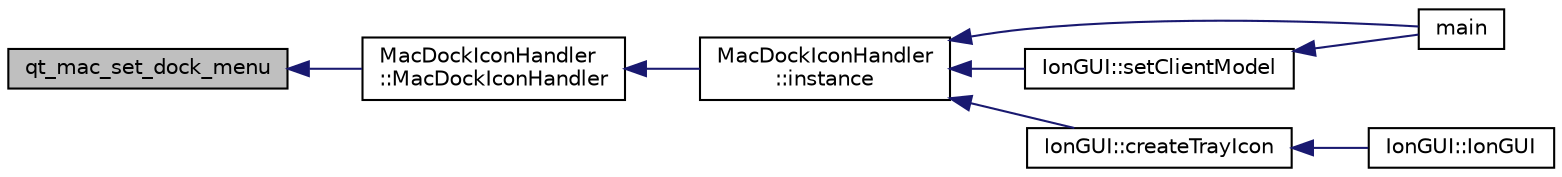 digraph "qt_mac_set_dock_menu"
{
  edge [fontname="Helvetica",fontsize="10",labelfontname="Helvetica",labelfontsize="10"];
  node [fontname="Helvetica",fontsize="10",shape=record];
  rankdir="LR";
  Node11 [label="qt_mac_set_dock_menu",height=0.2,width=0.4,color="black", fillcolor="grey75", style="filled", fontcolor="black"];
  Node11 -> Node12 [dir="back",color="midnightblue",fontsize="10",style="solid",fontname="Helvetica"];
  Node12 [label="MacDockIconHandler\l::MacDockIconHandler",height=0.2,width=0.4,color="black", fillcolor="white", style="filled",URL="$d7/dcd/class_mac_dock_icon_handler.html#ab44913b8dabec96186b74bc6f6896c46"];
  Node12 -> Node13 [dir="back",color="midnightblue",fontsize="10",style="solid",fontname="Helvetica"];
  Node13 [label="MacDockIconHandler\l::instance",height=0.2,width=0.4,color="black", fillcolor="white", style="filled",URL="$d7/dcd/class_mac_dock_icon_handler.html#afd3ef7126d0b6ef02eaf85e5455fe6f4"];
  Node13 -> Node14 [dir="back",color="midnightblue",fontsize="10",style="solid",fontname="Helvetica"];
  Node14 [label="main",height=0.2,width=0.4,color="black", fillcolor="white", style="filled",URL="$d5/d2d/ion_8cpp.html#a0ddf1224851353fc92bfbff6f499fa97"];
  Node13 -> Node15 [dir="back",color="midnightblue",fontsize="10",style="solid",fontname="Helvetica"];
  Node15 [label="IonGUI::setClientModel",height=0.2,width=0.4,color="black", fillcolor="white", style="filled",URL="$dc/d0b/class_ion_g_u_i.html#aee0c583c834ce4f4c598c29db83b0680",tooltip="Set the client model. "];
  Node15 -> Node14 [dir="back",color="midnightblue",fontsize="10",style="solid",fontname="Helvetica"];
  Node13 -> Node16 [dir="back",color="midnightblue",fontsize="10",style="solid",fontname="Helvetica"];
  Node16 [label="IonGUI::createTrayIcon",height=0.2,width=0.4,color="black", fillcolor="white", style="filled",URL="$dc/d0b/class_ion_g_u_i.html#ab2a52ae1062ead1fd597d1ef4a362c72",tooltip="Create system tray (notification) icon. "];
  Node16 -> Node17 [dir="back",color="midnightblue",fontsize="10",style="solid",fontname="Helvetica"];
  Node17 [label="IonGUI::IonGUI",height=0.2,width=0.4,color="black", fillcolor="white", style="filled",URL="$dc/d0b/class_ion_g_u_i.html#ad0e22e4901b039bcc987ef0328c8c5d4"];
}
